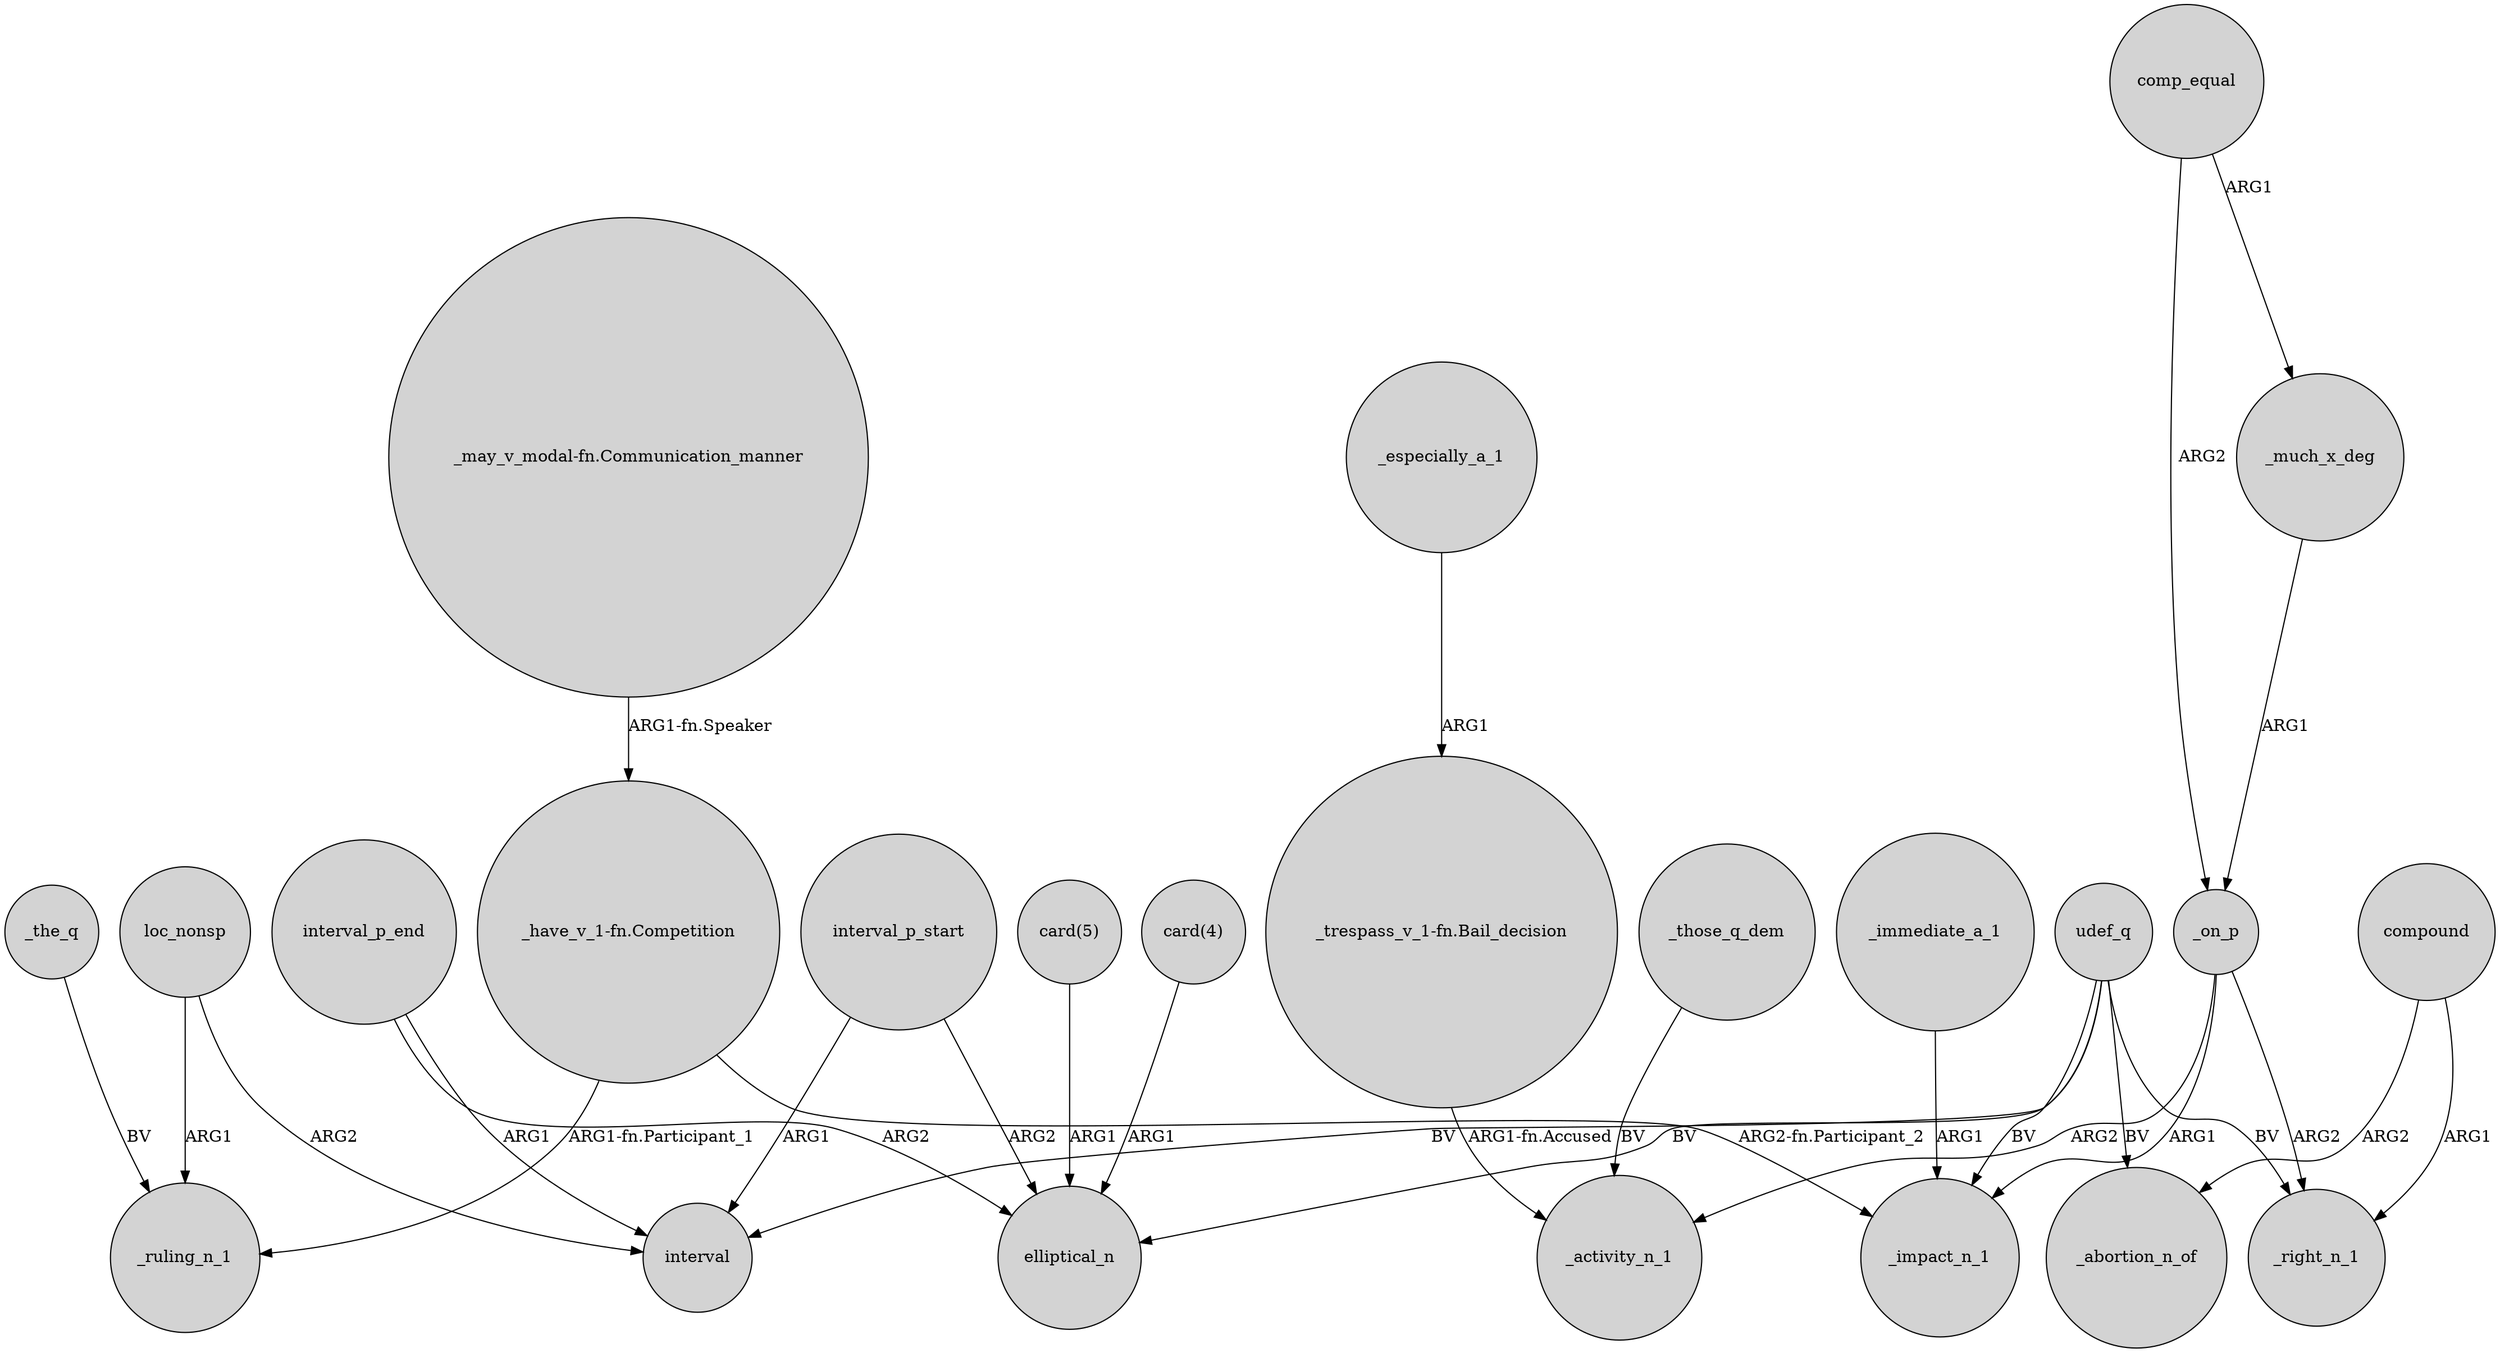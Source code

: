 digraph {
	node [shape=circle style=filled]
	loc_nonsp -> interval [label=ARG2]
	interval_p_end -> elliptical_n [label=ARG2]
	_on_p -> _right_n_1 [label=ARG2]
	compound -> _abortion_n_of [label=ARG2]
	compound -> _right_n_1 [label=ARG1]
	_those_q_dem -> _activity_n_1 [label=BV]
	interval_p_start -> elliptical_n [label=ARG2]
	comp_equal -> _on_p [label=ARG2]
	_much_x_deg -> _on_p [label=ARG1]
	udef_q -> interval [label=BV]
	udef_q -> _right_n_1 [label=BV]
	"_trespass_v_1-fn.Bail_decision" -> _activity_n_1 [label="ARG1-fn.Accused"]
	"card(5)" -> elliptical_n [label=ARG1]
	_on_p -> _activity_n_1 [label=ARG2]
	interval_p_start -> interval [label=ARG1]
	"_have_v_1-fn.Competition" -> _impact_n_1 [label="ARG2-fn.Participant_2"]
	udef_q -> _abortion_n_of [label=BV]
	_especially_a_1 -> "_trespass_v_1-fn.Bail_decision" [label=ARG1]
	udef_q -> _impact_n_1 [label=BV]
	"_may_v_modal-fn.Communication_manner" -> "_have_v_1-fn.Competition" [label="ARG1-fn.Speaker"]
	"_have_v_1-fn.Competition" -> _ruling_n_1 [label="ARG1-fn.Participant_1"]
	interval_p_end -> interval [label=ARG1]
	_immediate_a_1 -> _impact_n_1 [label=ARG1]
	loc_nonsp -> _ruling_n_1 [label=ARG1]
	udef_q -> elliptical_n [label=BV]
	"card(4)" -> elliptical_n [label=ARG1]
	comp_equal -> _much_x_deg [label=ARG1]
	_on_p -> _impact_n_1 [label=ARG1]
	_the_q -> _ruling_n_1 [label=BV]
}
